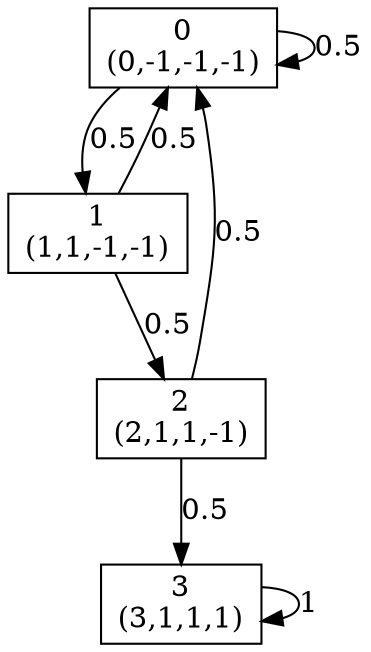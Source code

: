 digraph P {
node [shape=box];
0 -> 0 [ label="0.5" ];
0 -> 1 [ label="0.5" ];
1 -> 0 [ label="0.5" ];
1 -> 2 [ label="0.5" ];
2 -> 0 [ label="0.5" ];
2 -> 3 [ label="0.5" ];
3 -> 3 [ label="1" ];
0 [label="0\n(0,-1,-1,-1)"];
1 [label="1\n(1,1,-1,-1)"];
2 [label="2\n(2,1,1,-1)"];
3 [label="3\n(3,1,1,1)"];
}
